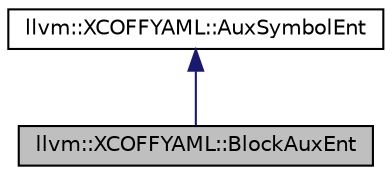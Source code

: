 digraph "llvm::XCOFFYAML::BlockAuxEnt"
{
 // LATEX_PDF_SIZE
  bgcolor="transparent";
  edge [fontname="Helvetica",fontsize="10",labelfontname="Helvetica",labelfontsize="10"];
  node [fontname="Helvetica",fontsize="10",shape=record];
  Node1 [label="llvm::XCOFFYAML::BlockAuxEnt",height=0.2,width=0.4,color="black", fillcolor="grey75", style="filled", fontcolor="black",tooltip=" "];
  Node2 -> Node1 [dir="back",color="midnightblue",fontsize="10",style="solid",fontname="Helvetica"];
  Node2 [label="llvm::XCOFFYAML::AuxSymbolEnt",height=0.2,width=0.4,color="black",URL="$structllvm_1_1XCOFFYAML_1_1AuxSymbolEnt.html",tooltip=" "];
}
